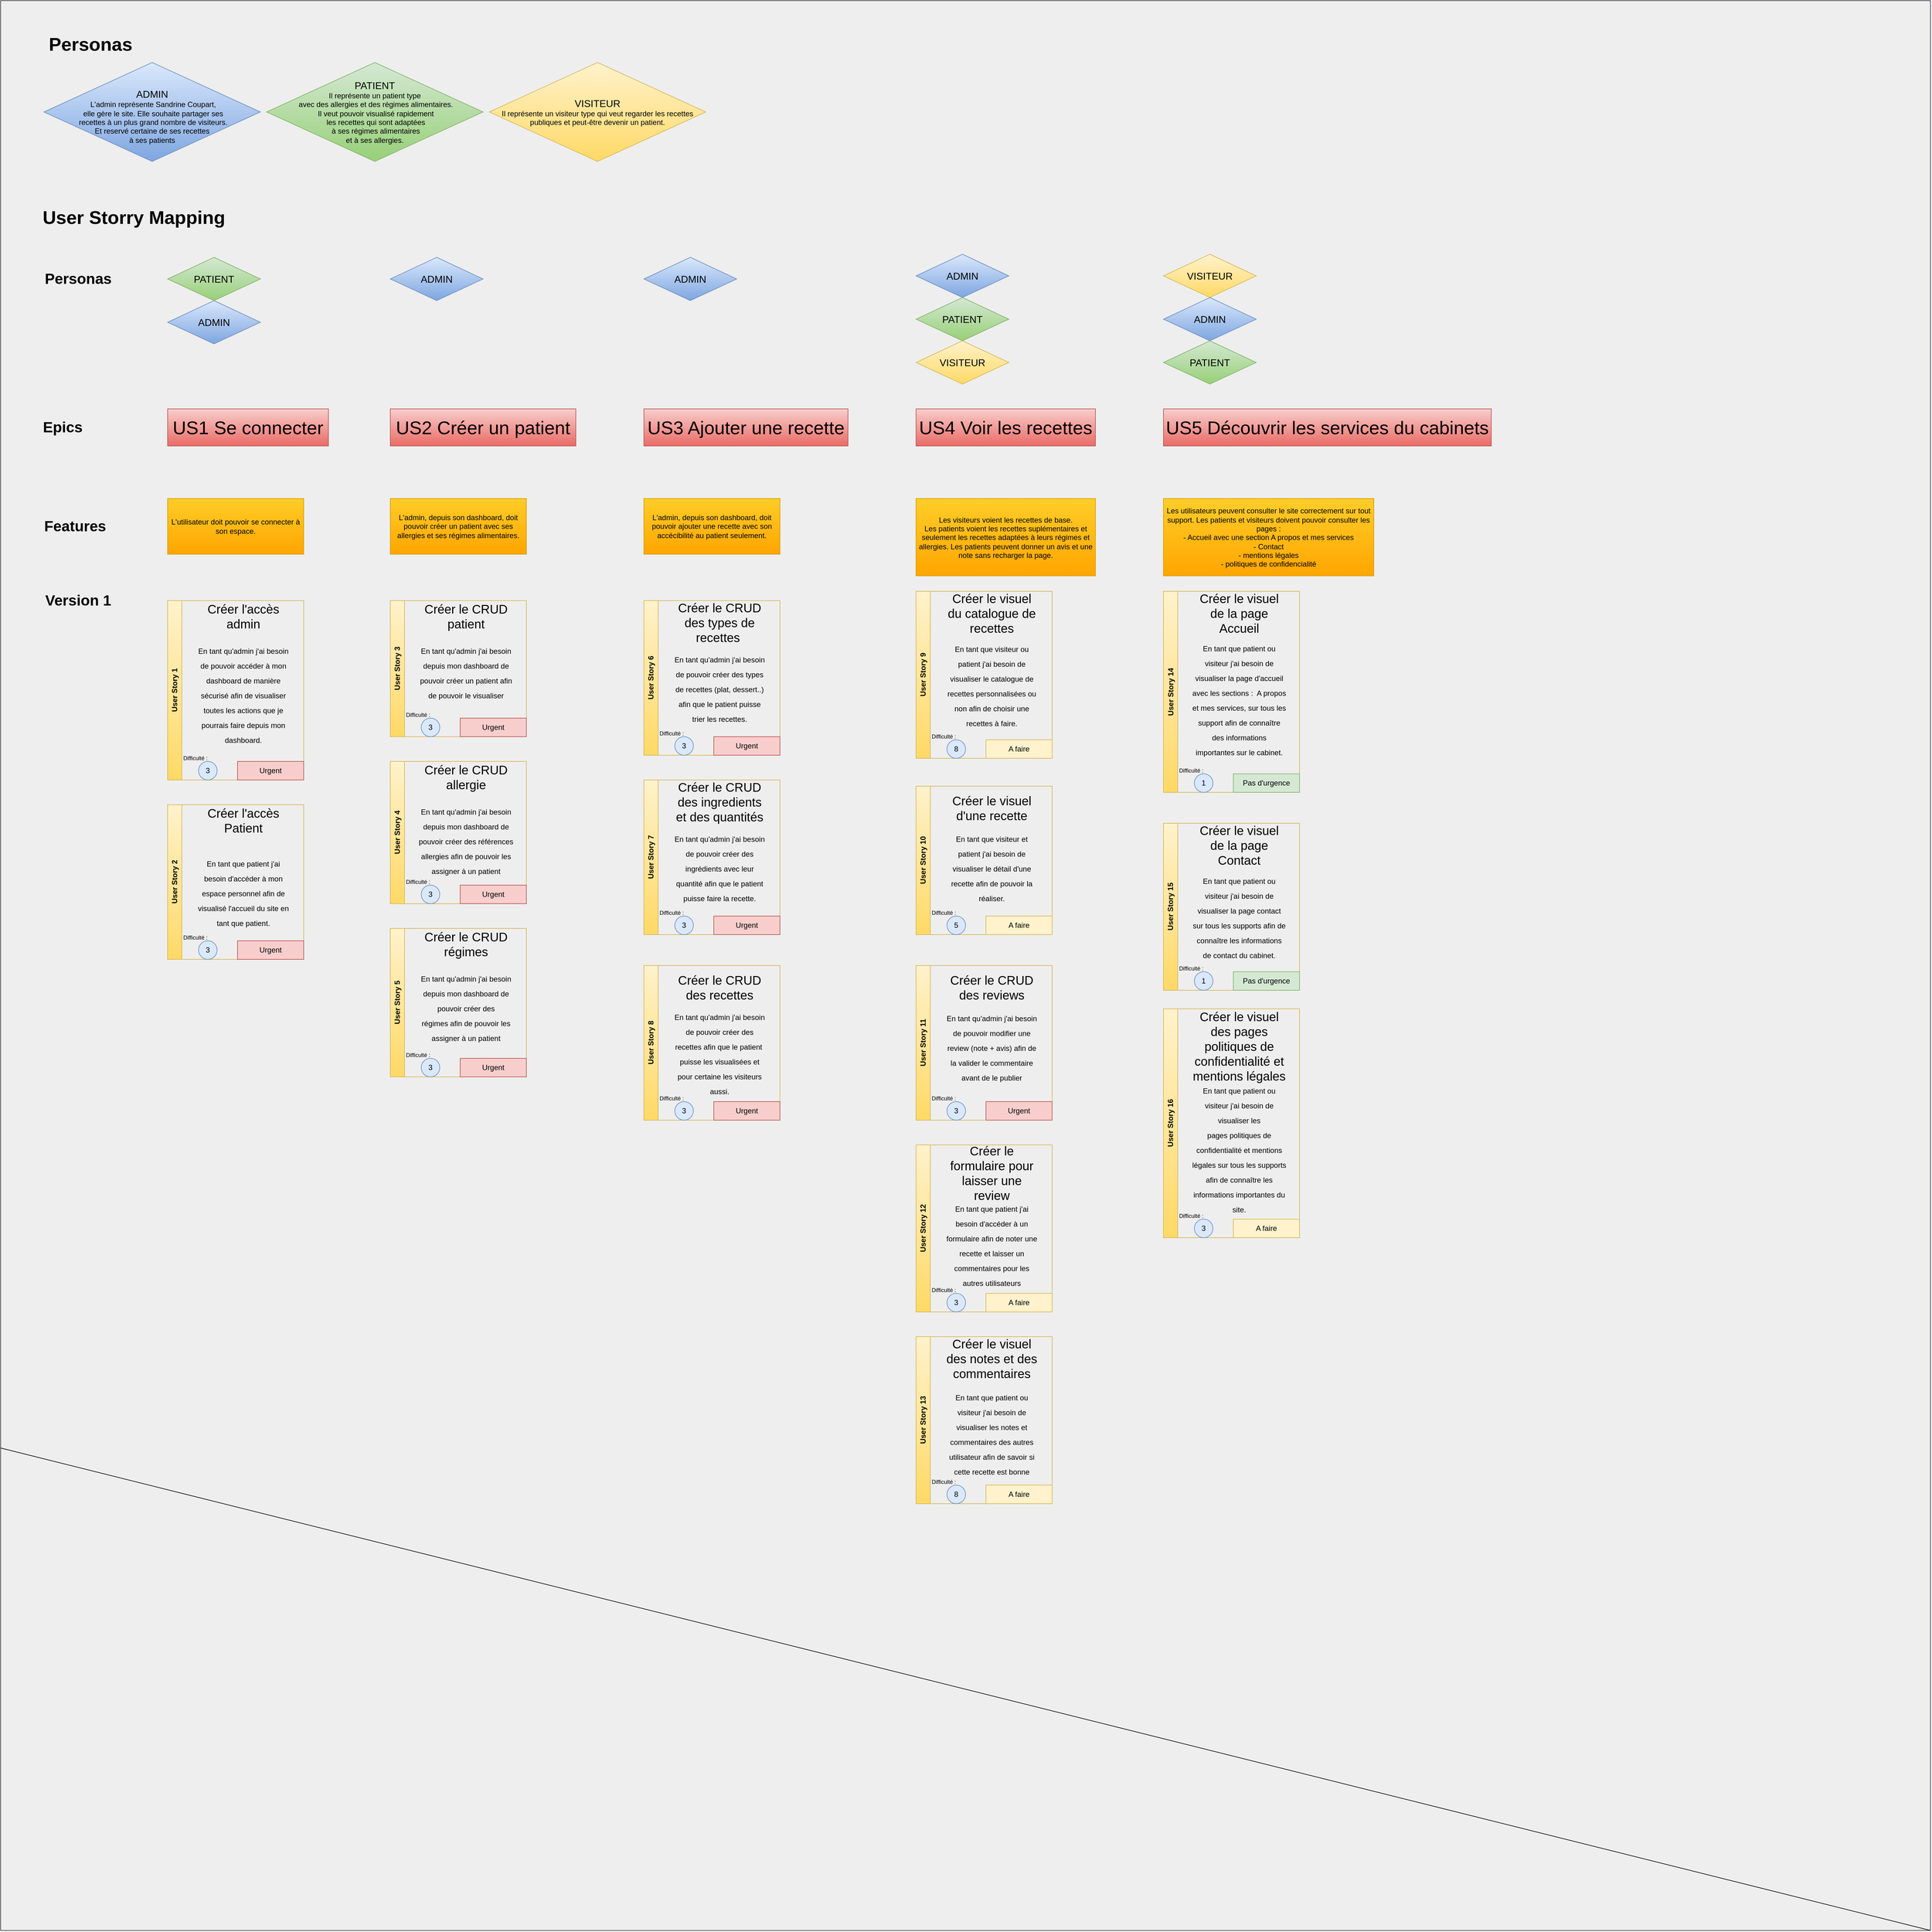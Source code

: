 <mxfile>
    <diagram id="mETmnVZE57GePqD7Dpf7" name="Page-1">
        <mxGraphModel dx="2803" dy="1408" grid="1" gridSize="10" guides="1" tooltips="1" connect="1" arrows="1" fold="1" page="1" pageScale="1" pageWidth="850" pageHeight="1100" math="0" shadow="0">
            <root>
                <mxCell id="0"/>
                <mxCell id="1" parent="0"/>
                <mxCell id="3" value="" style="whiteSpace=wrap;html=1;aspect=fixed;fillColor=#eeeeee;strokeColor=#36393d;" parent="1" vertex="1">
                    <mxGeometry x="-120" y="70" width="3120" height="3120" as="geometry"/>
                </mxCell>
                <mxCell id="2" value="Personas" style="text;html=1;fontSize=30;fontStyle=1;verticalAlign=middle;align=center;fontColor=#000000;" parent="1" vertex="1">
                    <mxGeometry x="-50" y="120" width="150" height="40" as="geometry"/>
                </mxCell>
                <mxCell id="4" value="&lt;font color=&quot;#000000&quot;&gt;&lt;br&gt;&lt;font style=&quot;font-size: 16px;&quot;&gt;ADMIN&lt;/font&gt;&lt;br&gt;&amp;nbsp;L'admin représente Sandrine Coupart,&lt;br&gt;&amp;nbsp;elle gère le site. Elle souhaite partager ses&lt;br&gt;&amp;nbsp;recettes à un plus grand nombre de visiteurs.&lt;br&gt;Et reservé certaine de ses recettes &lt;br&gt;à ses patients&lt;/font&gt;" style="rhombus;whiteSpace=wrap;html=1;fillColor=#dae8fc;gradientColor=#7ea6e0;strokeColor=#6c8ebf;" parent="1" vertex="1">
                    <mxGeometry x="-50" y="170" width="350" height="160" as="geometry"/>
                </mxCell>
                <mxCell id="5" value="&lt;font color=&quot;#000000&quot;&gt;&lt;font style=&quot;font-size: 16px;&quot;&gt;PATIENT&lt;/font&gt;&lt;br&gt;Il représente un patient type&lt;br&gt;&amp;nbsp;avec des allergies et des régimes alimentaires.&lt;br&gt;&amp;nbsp;Il veut pouvoir visualisé rapidement&lt;br&gt;&amp;nbsp;les recettes qui sont adaptées&lt;br&gt;&amp;nbsp;à ses régimes alimentaires &lt;br&gt;et à ses allergies.&lt;br&gt;&lt;/font&gt;" style="rhombus;whiteSpace=wrap;html=1;fillColor=#d5e8d4;gradientColor=#97d077;strokeColor=#82b366;" parent="1" vertex="1">
                    <mxGeometry x="310" y="170" width="350" height="160" as="geometry"/>
                </mxCell>
                <mxCell id="6" value="&lt;font color=&quot;#000000&quot;&gt;&lt;font style=&quot;font-size: 16px;&quot;&gt;VISITEUR&lt;/font&gt;&lt;br&gt;Il représente un visiteur type qui veut regarder les recettes publiques et peut-être devenir un patient.&lt;br&gt;&lt;/font&gt;" style="rhombus;whiteSpace=wrap;html=1;fillColor=#fff2cc;gradientColor=#ffd966;strokeColor=#d6b656;" parent="1" vertex="1">
                    <mxGeometry x="670" y="170" width="350" height="160" as="geometry"/>
                </mxCell>
                <mxCell id="7" value="&lt;font color=&quot;#000000&quot;&gt;&lt;font style=&quot;font-size: 16px;&quot;&gt;ADMIN&lt;/font&gt;&lt;br&gt;&lt;/font&gt;" style="rhombus;whiteSpace=wrap;html=1;fillColor=#dae8fc;gradientColor=#7ea6e0;strokeColor=#6c8ebf;" parent="1" vertex="1">
                    <mxGeometry x="150" y="555" width="150" height="70" as="geometry"/>
                </mxCell>
                <mxCell id="8" value="&lt;font color=&quot;#000000&quot;&gt;&lt;font style=&quot;font-size: 16px;&quot;&gt;PATIENT&lt;/font&gt;&lt;br&gt;&lt;/font&gt;" style="rhombus;whiteSpace=wrap;html=1;fillColor=#d5e8d4;gradientColor=#97d077;strokeColor=#82b366;" parent="1" vertex="1">
                    <mxGeometry x="150" y="485" width="150" height="70" as="geometry"/>
                </mxCell>
                <mxCell id="9" value="&lt;font color=&quot;#000000&quot;&gt;&lt;font style=&quot;font-size: 16px;&quot;&gt;VISITEUR&lt;/font&gt;&lt;br&gt;&lt;/font&gt;" style="rhombus;whiteSpace=wrap;html=1;fillColor=#fff2cc;gradientColor=#ffd966;strokeColor=#d6b656;" parent="1" vertex="1">
                    <mxGeometry x="1360" y="620" width="150" height="70" as="geometry"/>
                </mxCell>
                <mxCell id="10" value="User Storry Mapping" style="text;html=1;fontSize=30;fontStyle=1;verticalAlign=middle;align=center;fontColor=#000000;" parent="1" vertex="1">
                    <mxGeometry x="-50" y="400" width="290" height="40" as="geometry"/>
                </mxCell>
                <mxCell id="11" value="Personas" style="text;html=1;fontSize=24;fontStyle=1;verticalAlign=middle;align=center;fontColor=#000000;" parent="1" vertex="1">
                    <mxGeometry x="-50" y="500" width="110" height="40" as="geometry"/>
                </mxCell>
                <mxCell id="12" value="Epics" style="text;html=1;fontSize=24;fontStyle=1;verticalAlign=middle;align=center;fontColor=#000000;" parent="1" vertex="1">
                    <mxGeometry x="-50" y="740" width="60" height="40" as="geometry"/>
                </mxCell>
                <mxCell id="13" value="Features" style="text;html=1;fontSize=24;fontStyle=1;verticalAlign=middle;align=center;fontColor=#000000;" parent="1" vertex="1">
                    <mxGeometry x="-50" y="900" width="100" height="40" as="geometry"/>
                </mxCell>
                <mxCell id="14" value="Version 1" style="text;html=1;fontSize=24;fontStyle=1;verticalAlign=middle;align=center;fontColor=#000000;" parent="1" vertex="1">
                    <mxGeometry x="-50" y="1020" width="110" height="40" as="geometry"/>
                </mxCell>
                <mxCell id="16" value="US1 Se connecter" style="rounded=0;whiteSpace=wrap;html=1;fontSize=30;fillColor=#f8cecc;gradientColor=#ea6b66;strokeColor=#b85450;" parent="1" vertex="1">
                    <mxGeometry x="150" y="730" width="260" height="60" as="geometry"/>
                </mxCell>
                <mxCell id="19" value="L'utilisateur doit pouvoir se connecter à son espace." style="rounded=0;whiteSpace=wrap;fontSize=12;fillColor=#ffcd28;strokeColor=#d79b00;gradientColor=#ffa500;spacing=0;fontColor=#000000;" parent="1" vertex="1">
                    <mxGeometry x="150" y="875" width="220" height="90" as="geometry"/>
                </mxCell>
                <mxCell id="22" value="&lt;font color=&quot;#000000&quot;&gt;User Story 1&lt;/font&gt;" style="swimlane;horizontal=0;whiteSpace=wrap;html=1;fontSize=12;fillColor=#fff2cc;gradientColor=#ffd966;strokeColor=#d6b656;startSize=23;" parent="1" vertex="1">
                    <mxGeometry x="150" y="1040" width="220" height="290" as="geometry">
                        <mxRectangle x="200" y="1460" width="40" height="150" as="alternateBounds"/>
                    </mxGeometry>
                </mxCell>
                <mxCell id="24" value="Créer l'accès admin" style="text;html=1;strokeColor=none;fillColor=none;align=center;verticalAlign=middle;whiteSpace=wrap;rounded=0;fontSize=20;fontColor=#000000;" parent="22" vertex="1">
                    <mxGeometry x="45" width="155" height="50" as="geometry"/>
                </mxCell>
                <mxCell id="25" value="Urgent" style="rounded=0;whiteSpace=wrap;html=1;fontSize=12;fillColor=#f8cecc;strokeColor=#b85450;fontColor=#000000;" parent="22" vertex="1">
                    <mxGeometry x="113" y="260" width="107" height="30" as="geometry"/>
                </mxCell>
                <mxCell id="27" value="3" style="ellipse;whiteSpace=wrap;html=1;aspect=fixed;strokeColor=#6c8ebf;fontSize=12;fillColor=#dae8fc;fontColor=#000000;" parent="22" vertex="1">
                    <mxGeometry x="50" y="260" width="30" height="30" as="geometry"/>
                </mxCell>
                <mxCell id="28" value="Difficulté :" style="text;html=1;strokeColor=none;fillColor=none;align=center;verticalAlign=middle;whiteSpace=wrap;rounded=0;fontSize=9;fontColor=#000000;" parent="22" vertex="1">
                    <mxGeometry x="15" y="240" width="60" height="30" as="geometry"/>
                </mxCell>
                <mxCell id="30" value="&lt;font style=&quot;font-size: 12px;&quot;&gt;En tant qu'admin j'ai besoin de pouvoir accéder à mon dashboard de manière sécurisé afin de visualiser toutes les actions que je pourrais faire depuis mon dashboard.&lt;/font&gt;" style="text;html=1;strokeColor=none;fillColor=none;align=center;verticalAlign=middle;whiteSpace=wrap;rounded=0;fontSize=20;fontColor=#000000;" parent="22" vertex="1">
                    <mxGeometry x="45" y="60" width="155" height="180" as="geometry"/>
                </mxCell>
                <mxCell id="37" value="&lt;font color=&quot;#000000&quot;&gt;User Story 2&lt;/font&gt;" style="swimlane;horizontal=0;whiteSpace=wrap;html=1;fontSize=12;fillColor=#fff2cc;gradientColor=#ffd966;strokeColor=#d6b656;startSize=23;" parent="1" vertex="1">
                    <mxGeometry x="150" y="1370" width="220" height="250" as="geometry">
                        <mxRectangle x="200" y="1460" width="40" height="150" as="alternateBounds"/>
                    </mxGeometry>
                </mxCell>
                <mxCell id="38" value="Créer l'accès Patient" style="text;html=1;strokeColor=none;fillColor=none;align=center;verticalAlign=middle;whiteSpace=wrap;rounded=0;fontSize=20;fontColor=#000000;" parent="37" vertex="1">
                    <mxGeometry x="45" width="155" height="50" as="geometry"/>
                </mxCell>
                <mxCell id="39" value="Urgent" style="rounded=0;whiteSpace=wrap;html=1;fontSize=12;fillColor=#f8cecc;strokeColor=#b85450;fontColor=#000000;" parent="37" vertex="1">
                    <mxGeometry x="113" y="220" width="107" height="30" as="geometry"/>
                </mxCell>
                <mxCell id="40" value="3" style="ellipse;whiteSpace=wrap;html=1;aspect=fixed;strokeColor=#6c8ebf;fontSize=12;fillColor=#dae8fc;fontColor=#000000;" parent="37" vertex="1">
                    <mxGeometry x="50" y="220" width="30" height="30" as="geometry"/>
                </mxCell>
                <mxCell id="41" value="Difficulté :" style="text;html=1;strokeColor=none;fillColor=none;align=center;verticalAlign=middle;whiteSpace=wrap;rounded=0;fontSize=9;fontColor=#000000;" parent="37" vertex="1">
                    <mxGeometry x="15" y="200" width="60" height="30" as="geometry"/>
                </mxCell>
                <mxCell id="42" value="&lt;font style=&quot;font-size: 12px;&quot;&gt;En tant que patient j'ai besoin d'accéder à mon espace personnel afin de visualisé l'accueil du site en tant que patient.&lt;/font&gt;" style="text;html=1;strokeColor=none;fillColor=none;align=center;verticalAlign=middle;whiteSpace=wrap;rounded=0;fontSize=20;fontColor=#000000;" parent="37" vertex="1">
                    <mxGeometry x="45" y="80" width="155" height="120" as="geometry"/>
                </mxCell>
                <mxCell id="43" value="US2 Créer un patient" style="rounded=0;whiteSpace=wrap;html=1;fontSize=30;fillColor=#f8cecc;gradientColor=#ea6b66;strokeColor=#b85450;" parent="1" vertex="1">
                    <mxGeometry x="510" y="730" width="300" height="60" as="geometry"/>
                </mxCell>
                <mxCell id="44" value="&lt;font color=&quot;#000000&quot;&gt;&lt;font style=&quot;font-size: 16px;&quot;&gt;ADMIN&lt;/font&gt;&lt;br&gt;&lt;/font&gt;" style="rhombus;whiteSpace=wrap;html=1;fillColor=#dae8fc;gradientColor=#7ea6e0;strokeColor=#6c8ebf;" parent="1" vertex="1">
                    <mxGeometry x="510" y="485" width="150" height="70" as="geometry"/>
                </mxCell>
                <mxCell id="45" value="L'admin, depuis son dashboard, doit pouvoir créer un patient avec ses allergies et ses régimes alimentaires." style="rounded=0;whiteSpace=wrap;fontSize=12;fillColor=#ffcd28;strokeColor=#d79b00;gradientColor=#ffa500;spacing=0;fontColor=#000000;" parent="1" vertex="1">
                    <mxGeometry x="510" y="875" width="220" height="90" as="geometry"/>
                </mxCell>
                <mxCell id="46" value="&lt;font color=&quot;#000000&quot;&gt;User Story 3&lt;br&gt;&lt;/font&gt;" style="swimlane;horizontal=0;whiteSpace=wrap;html=1;fontSize=12;fillColor=#fff2cc;gradientColor=#ffd966;strokeColor=#d6b656;startSize=23;" parent="1" vertex="1">
                    <mxGeometry x="510" y="1040" width="220" height="220" as="geometry">
                        <mxRectangle x="200" y="1460" width="40" height="150" as="alternateBounds"/>
                    </mxGeometry>
                </mxCell>
                <mxCell id="47" value="Créer le CRUD patient" style="text;html=1;strokeColor=none;fillColor=none;align=center;verticalAlign=middle;whiteSpace=wrap;rounded=0;fontSize=20;fontColor=#000000;" parent="46" vertex="1">
                    <mxGeometry x="45" width="155" height="50" as="geometry"/>
                </mxCell>
                <mxCell id="48" value="Urgent" style="rounded=0;whiteSpace=wrap;html=1;fontSize=12;fillColor=#f8cecc;strokeColor=#b85450;fontColor=#000000;" parent="46" vertex="1">
                    <mxGeometry x="113" y="190" width="107" height="30" as="geometry"/>
                </mxCell>
                <mxCell id="49" value="3" style="ellipse;whiteSpace=wrap;html=1;aspect=fixed;strokeColor=#6c8ebf;fontSize=12;fillColor=#dae8fc;fontColor=#000000;" parent="46" vertex="1">
                    <mxGeometry x="50" y="190" width="30" height="30" as="geometry"/>
                </mxCell>
                <mxCell id="50" value="Difficulté :" style="text;html=1;strokeColor=none;fillColor=none;align=center;verticalAlign=middle;whiteSpace=wrap;rounded=0;fontSize=9;fontColor=#000000;" parent="46" vertex="1">
                    <mxGeometry x="15" y="170" width="60" height="30" as="geometry"/>
                </mxCell>
                <mxCell id="51" value="&lt;font style=&quot;font-size: 12px;&quot;&gt;En tant qu'admin j'ai besoin depuis mon dashboard de pouvoir créer un patient afin de pouvoir le visualiser&lt;/font&gt;" style="text;html=1;strokeColor=none;fillColor=none;align=center;verticalAlign=top;whiteSpace=wrap;rounded=0;fontSize=20;fontColor=#000000;" parent="46" vertex="1">
                    <mxGeometry x="45" y="60" width="155" height="110" as="geometry"/>
                </mxCell>
                <mxCell id="70" value="&lt;font color=&quot;#000000&quot;&gt;User Story 4&lt;br&gt;&lt;/font&gt;" style="swimlane;horizontal=0;whiteSpace=wrap;html=1;fontSize=12;fillColor=#fff2cc;gradientColor=#ffd966;strokeColor=#d6b656;startSize=23;" parent="1" vertex="1">
                    <mxGeometry x="510" y="1300" width="220" height="230" as="geometry">
                        <mxRectangle x="200" y="1460" width="40" height="150" as="alternateBounds"/>
                    </mxGeometry>
                </mxCell>
                <mxCell id="71" value="Créer le CRUD allergie" style="text;html=1;strokeColor=none;fillColor=none;align=center;verticalAlign=middle;whiteSpace=wrap;rounded=0;fontSize=20;fontColor=#000000;" parent="70" vertex="1">
                    <mxGeometry x="45" width="155" height="50" as="geometry"/>
                </mxCell>
                <mxCell id="72" value="Urgent" style="rounded=0;whiteSpace=wrap;html=1;fontSize=12;fillColor=#f8cecc;strokeColor=#b85450;fontColor=#000000;" parent="70" vertex="1">
                    <mxGeometry x="113" y="200" width="107" height="30" as="geometry"/>
                </mxCell>
                <mxCell id="73" value="3" style="ellipse;whiteSpace=wrap;html=1;aspect=fixed;strokeColor=#6c8ebf;fontSize=12;fillColor=#dae8fc;fontColor=#000000;" parent="70" vertex="1">
                    <mxGeometry x="50" y="200" width="30" height="30" as="geometry"/>
                </mxCell>
                <mxCell id="74" value="Difficulté :" style="text;html=1;strokeColor=none;fillColor=none;align=center;verticalAlign=middle;whiteSpace=wrap;rounded=0;fontSize=9;fontColor=#000000;" parent="70" vertex="1">
                    <mxGeometry x="15" y="180" width="60" height="30" as="geometry"/>
                </mxCell>
                <mxCell id="75" value="&lt;font style=&quot;font-size: 12px;&quot;&gt;En tant qu'admin j'ai besoin depuis mon dashboard de pouvoir créer des références allergies afin de pouvoir les assigner à un patient&lt;/font&gt;" style="text;html=1;strokeColor=none;fillColor=none;align=center;verticalAlign=top;whiteSpace=wrap;rounded=0;fontSize=20;fontColor=#000000;" parent="70" vertex="1">
                    <mxGeometry x="45" y="60" width="155" height="140" as="geometry"/>
                </mxCell>
                <mxCell id="76" value="&lt;font color=&quot;#000000&quot;&gt;User Story 5&lt;br&gt;&lt;/font&gt;" style="swimlane;horizontal=0;whiteSpace=wrap;html=1;fontSize=12;fillColor=#fff2cc;gradientColor=#ffd966;strokeColor=#d6b656;startSize=23;" parent="1" vertex="1">
                    <mxGeometry x="510" y="1570" width="220" height="240" as="geometry">
                        <mxRectangle x="200" y="1460" width="40" height="150" as="alternateBounds"/>
                    </mxGeometry>
                </mxCell>
                <mxCell id="77" value="Créer le CRUD régimes" style="text;html=1;strokeColor=none;fillColor=none;align=center;verticalAlign=middle;whiteSpace=wrap;rounded=0;fontSize=20;fontColor=#000000;" parent="76" vertex="1">
                    <mxGeometry x="45" width="155" height="50" as="geometry"/>
                </mxCell>
                <mxCell id="78" value="Urgent" style="rounded=0;whiteSpace=wrap;html=1;fontSize=12;fillColor=#f8cecc;strokeColor=#b85450;fontColor=#000000;" parent="76" vertex="1">
                    <mxGeometry x="113" y="210" width="107" height="30" as="geometry"/>
                </mxCell>
                <mxCell id="79" value="3" style="ellipse;whiteSpace=wrap;html=1;aspect=fixed;strokeColor=#6c8ebf;fontSize=12;fillColor=#dae8fc;fontColor=#000000;" parent="76" vertex="1">
                    <mxGeometry x="50" y="210" width="30" height="30" as="geometry"/>
                </mxCell>
                <mxCell id="80" value="Difficulté :" style="text;html=1;strokeColor=none;fillColor=none;align=center;verticalAlign=middle;whiteSpace=wrap;rounded=0;fontSize=9;fontColor=#000000;" parent="76" vertex="1">
                    <mxGeometry x="15" y="190" width="60" height="30" as="geometry"/>
                </mxCell>
                <mxCell id="81" value="&lt;font style=&quot;font-size: 12px;&quot;&gt;En tant qu'admin j'ai besoin depuis mon dashboard de pouvoir créer des régimes&amp;nbsp;&lt;/font&gt;&lt;span style=&quot;font-size: 12px;&quot;&gt;afin de pouvoir les assigner à un patient&lt;/span&gt;" style="text;html=1;strokeColor=none;fillColor=none;align=center;verticalAlign=top;whiteSpace=wrap;rounded=0;fontSize=20;fontColor=#000000;" parent="76" vertex="1">
                    <mxGeometry x="45" y="60" width="155" height="140" as="geometry"/>
                </mxCell>
                <mxCell id="82" value="US3 Ajouter une recette" style="rounded=0;whiteSpace=wrap;html=1;fontSize=30;fillColor=#f8cecc;gradientColor=#ea6b66;strokeColor=#b85450;" parent="1" vertex="1">
                    <mxGeometry x="920" y="730" width="330" height="60" as="geometry"/>
                </mxCell>
                <mxCell id="83" value="&lt;font color=&quot;#000000&quot;&gt;&lt;font style=&quot;font-size: 16px;&quot;&gt;ADMIN&lt;/font&gt;&lt;br&gt;&lt;/font&gt;" style="rhombus;whiteSpace=wrap;html=1;fillColor=#dae8fc;gradientColor=#7ea6e0;strokeColor=#6c8ebf;" parent="1" vertex="1">
                    <mxGeometry x="920" y="485" width="150" height="70" as="geometry"/>
                </mxCell>
                <mxCell id="84" value="L'admin, depuis son dashboard, doit pouvoir ajouter une recette avec son accécibilité au patient seulement." style="rounded=0;whiteSpace=wrap;fontSize=12;fillColor=#ffcd28;strokeColor=#d79b00;gradientColor=#ffa500;spacing=0;fontColor=#000000;" parent="1" vertex="1">
                    <mxGeometry x="920" y="875" width="220" height="90" as="geometry"/>
                </mxCell>
                <mxCell id="85" value="&lt;font color=&quot;#000000&quot;&gt;User Story 6&lt;/font&gt;" style="swimlane;horizontal=0;whiteSpace=wrap;html=1;fontSize=12;fillColor=#fff2cc;gradientColor=#ffd966;strokeColor=#d6b656;startSize=23;fontFamily=Helvetica;fontColor=rgb(240, 240, 240);" parent="1" vertex="1">
                    <mxGeometry x="920" y="1040" width="220" height="250" as="geometry">
                        <mxRectangle x="920" y="1040" width="40" height="150" as="alternateBounds"/>
                    </mxGeometry>
                </mxCell>
                <mxCell id="86" value="Créer le CRUD des types de recettes&amp;nbsp;" style="text;html=1;strokeColor=none;fillColor=none;align=center;verticalAlign=middle;whiteSpace=wrap;rounded=0;fontSize=20;fontColor=#000000;fontFamily=Helvetica;startSize=23;" parent="85" vertex="1">
                    <mxGeometry x="45" width="155" height="70" as="geometry"/>
                </mxCell>
                <mxCell id="87" value="Urgent" style="rounded=0;whiteSpace=wrap;html=1;fontSize=12;fillColor=#f8cecc;strokeColor=#b85450;fontColor=#000000;fontFamily=Helvetica;startSize=23;" parent="85" vertex="1">
                    <mxGeometry x="113" y="220" width="107" height="30" as="geometry"/>
                </mxCell>
                <mxCell id="88" value="3" style="ellipse;whiteSpace=wrap;html=1;aspect=fixed;strokeColor=#6c8ebf;fontSize=12;fillColor=#dae8fc;fontColor=#000000;fontFamily=Helvetica;startSize=23;" parent="85" vertex="1">
                    <mxGeometry x="50" y="220" width="30" height="30" as="geometry"/>
                </mxCell>
                <mxCell id="89" value="Difficulté :" style="text;html=1;strokeColor=none;fillColor=none;align=center;verticalAlign=middle;whiteSpace=wrap;rounded=0;fontSize=9;fontColor=#000000;fontFamily=Helvetica;startSize=23;" parent="85" vertex="1">
                    <mxGeometry x="15" y="200" width="60" height="30" as="geometry"/>
                </mxCell>
                <mxCell id="90" value="&lt;font style=&quot;font-size: 12px;&quot;&gt;En tant qu'admin j'ai besoin de pouvoir créer des types de recettes (plat, dessert..) afin que le patient puisse trier les recettes.&lt;/font&gt;" style="text;html=1;strokeColor=none;fillColor=none;align=center;verticalAlign=middle;whiteSpace=wrap;rounded=0;fontSize=20;fontColor=#000000;fontFamily=Helvetica;startSize=23;" parent="85" vertex="1">
                    <mxGeometry x="45" y="80" width="155" height="120" as="geometry"/>
                </mxCell>
                <mxCell id="92" value="&lt;font color=&quot;#000000&quot;&gt;User Story 7&lt;/font&gt;" style="swimlane;horizontal=0;whiteSpace=wrap;html=1;fontSize=12;fillColor=#fff2cc;gradientColor=#ffd966;strokeColor=#d6b656;startSize=23;fontFamily=Helvetica;fontColor=rgb(240, 240, 240);" parent="1" vertex="1">
                    <mxGeometry x="920" y="1330" width="220" height="250" as="geometry">
                        <mxRectangle x="920" y="1040" width="40" height="150" as="alternateBounds"/>
                    </mxGeometry>
                </mxCell>
                <mxCell id="93" value="Créer le CRUD des ingredients et des quantités" style="text;html=1;strokeColor=none;fillColor=none;align=center;verticalAlign=middle;whiteSpace=wrap;rounded=0;fontSize=20;fontColor=#000000;fontFamily=Helvetica;startSize=23;" parent="92" vertex="1">
                    <mxGeometry x="45" width="155" height="70" as="geometry"/>
                </mxCell>
                <mxCell id="94" value="Urgent" style="rounded=0;whiteSpace=wrap;html=1;fontSize=12;fillColor=#f8cecc;strokeColor=#b85450;fontColor=#000000;fontFamily=Helvetica;startSize=23;" parent="92" vertex="1">
                    <mxGeometry x="113" y="220" width="107" height="30" as="geometry"/>
                </mxCell>
                <mxCell id="95" value="3" style="ellipse;whiteSpace=wrap;html=1;aspect=fixed;strokeColor=#6c8ebf;fontSize=12;fillColor=#dae8fc;fontColor=#000000;fontFamily=Helvetica;startSize=23;" parent="92" vertex="1">
                    <mxGeometry x="50" y="220" width="30" height="30" as="geometry"/>
                </mxCell>
                <mxCell id="96" value="Difficulté :" style="text;html=1;strokeColor=none;fillColor=none;align=center;verticalAlign=middle;whiteSpace=wrap;rounded=0;fontSize=9;fontColor=#000000;fontFamily=Helvetica;startSize=23;" parent="92" vertex="1">
                    <mxGeometry x="15" y="200" width="60" height="30" as="geometry"/>
                </mxCell>
                <mxCell id="97" value="&lt;font style=&quot;font-size: 12px;&quot;&gt;En tant qu'admin j'ai besoin de pouvoir créer des ingrédients avec leur quantité afin que le patient puisse faire la recette.&lt;/font&gt;" style="text;html=1;strokeColor=none;fillColor=none;align=center;verticalAlign=middle;whiteSpace=wrap;rounded=0;fontSize=20;fontColor=#000000;fontFamily=Helvetica;startSize=23;" parent="92" vertex="1">
                    <mxGeometry x="45" y="80" width="155" height="120" as="geometry"/>
                </mxCell>
                <mxCell id="98" value="&lt;font color=&quot;#000000&quot;&gt;User Story 8&lt;/font&gt;" style="swimlane;horizontal=0;whiteSpace=wrap;html=1;fontSize=12;fillColor=#fff2cc;gradientColor=#ffd966;strokeColor=#d6b656;startSize=23;fontFamily=Helvetica;fontColor=rgb(240, 240, 240);" parent="1" vertex="1">
                    <mxGeometry x="920" y="1630" width="220" height="250" as="geometry">
                        <mxRectangle x="920" y="1040" width="40" height="150" as="alternateBounds"/>
                    </mxGeometry>
                </mxCell>
                <mxCell id="99" value="Créer le CRUD des recettes" style="text;html=1;strokeColor=none;fillColor=none;align=center;verticalAlign=middle;whiteSpace=wrap;rounded=0;fontSize=20;fontColor=#000000;fontFamily=Helvetica;startSize=23;" parent="98" vertex="1">
                    <mxGeometry x="45" width="155" height="70" as="geometry"/>
                </mxCell>
                <mxCell id="100" value="Urgent" style="rounded=0;whiteSpace=wrap;html=1;fontSize=12;fillColor=#f8cecc;strokeColor=#b85450;fontColor=#000000;fontFamily=Helvetica;startSize=23;" parent="98" vertex="1">
                    <mxGeometry x="113" y="220" width="107" height="30" as="geometry"/>
                </mxCell>
                <mxCell id="101" value="3" style="ellipse;whiteSpace=wrap;html=1;aspect=fixed;strokeColor=#6c8ebf;fontSize=12;fillColor=#dae8fc;fontColor=#000000;fontFamily=Helvetica;startSize=23;" parent="98" vertex="1">
                    <mxGeometry x="50" y="220" width="30" height="30" as="geometry"/>
                </mxCell>
                <mxCell id="102" value="Difficulté :" style="text;html=1;strokeColor=none;fillColor=none;align=center;verticalAlign=middle;whiteSpace=wrap;rounded=0;fontSize=9;fontColor=#000000;fontFamily=Helvetica;startSize=23;" parent="98" vertex="1">
                    <mxGeometry x="15" y="200" width="60" height="30" as="geometry"/>
                </mxCell>
                <mxCell id="103" value="&lt;font style=&quot;font-size: 12px;&quot;&gt;En tant qu'admin j'ai besoin de pouvoir créer des recettes afin que le patient&amp;nbsp; puisse les visualisées et pour certaine les visiteurs aussi.&lt;/font&gt;" style="text;html=1;strokeColor=none;fillColor=none;align=center;verticalAlign=middle;whiteSpace=wrap;rounded=0;fontSize=20;fontColor=#000000;fontFamily=Helvetica;startSize=23;" parent="98" vertex="1">
                    <mxGeometry x="45" y="70" width="155" height="140" as="geometry"/>
                </mxCell>
                <mxCell id="104" value="US4 Voir les recettes" style="rounded=0;whiteSpace=wrap;html=1;fontSize=30;fillColor=#f8cecc;gradientColor=#ea6b66;strokeColor=#b85450;" parent="1" vertex="1">
                    <mxGeometry x="1360" y="730" width="290" height="60" as="geometry"/>
                </mxCell>
                <mxCell id="105" value="&lt;font color=&quot;#000000&quot;&gt;&lt;font style=&quot;font-size: 16px;&quot;&gt;ADMIN&lt;/font&gt;&lt;br&gt;&lt;/font&gt;" style="rhombus;whiteSpace=wrap;html=1;fillColor=#dae8fc;gradientColor=#7ea6e0;strokeColor=#6c8ebf;" parent="1" vertex="1">
                    <mxGeometry x="1360" y="480" width="150" height="70" as="geometry"/>
                </mxCell>
                <mxCell id="106" value="&lt;font color=&quot;#000000&quot;&gt;&lt;font style=&quot;font-size: 16px;&quot;&gt;PATIENT&lt;/font&gt;&lt;br&gt;&lt;/font&gt;" style="rhombus;whiteSpace=wrap;html=1;fillColor=#d5e8d4;gradientColor=#97d077;strokeColor=#82b366;" parent="1" vertex="1">
                    <mxGeometry x="1360" y="550" width="150" height="70" as="geometry"/>
                </mxCell>
                <mxCell id="107" value="Les visiteurs voient les recettes de base.&#10;Les patients voient les recettes suplémentaires et seulement les recettes adaptées à leurs régimes et allergies. Les patients peuvent donner un avis et une note sans recharger la page." style="rounded=0;whiteSpace=wrap;fontSize=12;fillColor=#ffcd28;strokeColor=#d79b00;gradientColor=#ffa500;spacing=0;fontColor=#000000;spacingLeft=2;spacingRight=2;" parent="1" vertex="1">
                    <mxGeometry x="1360" y="875" width="290" height="125" as="geometry"/>
                </mxCell>
                <mxCell id="108" value="&lt;font color=&quot;#000000&quot;&gt;User Story 11&lt;/font&gt;" style="swimlane;horizontal=0;whiteSpace=wrap;html=1;fontSize=12;fillColor=#fff2cc;gradientColor=#ffd966;strokeColor=#d6b656;startSize=23;fontFamily=Helvetica;fontColor=rgb(240, 240, 240);" parent="1" vertex="1">
                    <mxGeometry x="1360" y="1630" width="220" height="250" as="geometry">
                        <mxRectangle x="920" y="1040" width="40" height="150" as="alternateBounds"/>
                    </mxGeometry>
                </mxCell>
                <mxCell id="109" value="Créer le CRUD des reviews" style="text;html=1;strokeColor=none;fillColor=none;align=center;verticalAlign=middle;whiteSpace=wrap;rounded=0;fontSize=20;fontColor=#000000;fontFamily=Helvetica;startSize=23;" parent="108" vertex="1">
                    <mxGeometry x="45" width="155" height="70" as="geometry"/>
                </mxCell>
                <mxCell id="110" value="Urgent" style="rounded=0;whiteSpace=wrap;html=1;fontSize=12;fillColor=#f8cecc;strokeColor=#b85450;fontColor=#000000;fontFamily=Helvetica;startSize=23;" parent="108" vertex="1">
                    <mxGeometry x="113" y="220" width="107" height="30" as="geometry"/>
                </mxCell>
                <mxCell id="111" value="3" style="ellipse;whiteSpace=wrap;html=1;aspect=fixed;strokeColor=#6c8ebf;fontSize=12;fillColor=#dae8fc;fontColor=#000000;fontFamily=Helvetica;startSize=23;" parent="108" vertex="1">
                    <mxGeometry x="50" y="220" width="30" height="30" as="geometry"/>
                </mxCell>
                <mxCell id="112" value="Difficulté :" style="text;html=1;strokeColor=none;fillColor=none;align=center;verticalAlign=middle;whiteSpace=wrap;rounded=0;fontSize=9;fontColor=#000000;fontFamily=Helvetica;startSize=23;" parent="108" vertex="1">
                    <mxGeometry x="15" y="200" width="60" height="30" as="geometry"/>
                </mxCell>
                <mxCell id="113" value="&lt;font style=&quot;font-size: 12px;&quot;&gt;En tant qu'admin j'ai besoin de pouvoir modifier une review (note + avis) afin de la valider le commentaire avant de le publier&lt;/font&gt;" style="text;html=1;strokeColor=none;fillColor=none;align=center;verticalAlign=middle;whiteSpace=wrap;rounded=0;fontSize=20;fontColor=#000000;fontFamily=Helvetica;startSize=23;" parent="108" vertex="1">
                    <mxGeometry x="45" y="70" width="155" height="120" as="geometry"/>
                </mxCell>
                <mxCell id="115" value="&lt;font color=&quot;#000000&quot;&gt;User Story 12&lt;/font&gt;" style="swimlane;horizontal=0;whiteSpace=wrap;html=1;fontSize=12;fillColor=#fff2cc;gradientColor=#ffd966;strokeColor=#d6b656;startSize=23;fontFamily=Helvetica;fontColor=rgb(240, 240, 240);" parent="1" vertex="1">
                    <mxGeometry x="1360" y="1920" width="220" height="270" as="geometry">
                        <mxRectangle x="920" y="1040" width="40" height="150" as="alternateBounds"/>
                    </mxGeometry>
                </mxCell>
                <mxCell id="116" value="Créer le formulaire pour laisser une review" style="text;html=1;strokeColor=none;fillColor=none;align=center;verticalAlign=middle;whiteSpace=wrap;rounded=0;fontSize=20;fontColor=#000000;fontFamily=Helvetica;startSize=23;" parent="115" vertex="1">
                    <mxGeometry x="45" width="155" height="90" as="geometry"/>
                </mxCell>
                <mxCell id="117" value="A faire" style="rounded=0;whiteSpace=wrap;html=1;fontSize=12;fillColor=#fff2cc;strokeColor=#d6b656;fontFamily=Helvetica;startSize=23;fontColor=#000000;" parent="115" vertex="1">
                    <mxGeometry x="113" y="240" width="107" height="30" as="geometry"/>
                </mxCell>
                <mxCell id="118" value="3" style="ellipse;whiteSpace=wrap;html=1;aspect=fixed;strokeColor=#6c8ebf;fontSize=12;fillColor=#dae8fc;fontColor=#000000;fontFamily=Helvetica;startSize=23;" parent="115" vertex="1">
                    <mxGeometry x="50" y="240" width="30" height="30" as="geometry"/>
                </mxCell>
                <mxCell id="119" value="Difficulté :" style="text;html=1;strokeColor=none;fillColor=none;align=center;verticalAlign=middle;whiteSpace=wrap;rounded=0;fontSize=9;fontColor=#000000;fontFamily=Helvetica;startSize=23;" parent="115" vertex="1">
                    <mxGeometry x="15" y="220" width="60" height="30" as="geometry"/>
                </mxCell>
                <mxCell id="120" value="&lt;font style=&quot;font-size: 12px;&quot;&gt;En tant que patient j'ai besoin d'accéder à un formulaire afin de noter une recette et laisser un commentaires pour les autres utilisateurs&lt;/font&gt;" style="text;html=1;strokeColor=none;fillColor=none;align=center;verticalAlign=middle;whiteSpace=wrap;rounded=0;fontSize=20;fontColor=#000000;fontFamily=Helvetica;startSize=23;" parent="115" vertex="1">
                    <mxGeometry x="45" y="100" width="155" height="120" as="geometry"/>
                </mxCell>
                <mxCell id="121" value="&lt;font color=&quot;#000000&quot;&gt;User Story 13&lt;/font&gt;" style="swimlane;horizontal=0;whiteSpace=wrap;html=1;fontSize=12;fillColor=#fff2cc;gradientColor=#ffd966;strokeColor=#d6b656;startSize=23;fontFamily=Helvetica;fontColor=rgb(240, 240, 240);" parent="1" vertex="1">
                    <mxGeometry x="1360" y="2230" width="220" height="270" as="geometry">
                        <mxRectangle x="920" y="1040" width="40" height="150" as="alternateBounds"/>
                    </mxGeometry>
                </mxCell>
                <mxCell id="122" value="Créer le visuel des notes et des commentaires" style="text;html=1;strokeColor=none;fillColor=none;align=center;verticalAlign=middle;whiteSpace=wrap;rounded=0;fontSize=20;fontColor=#000000;fontFamily=Helvetica;startSize=23;" parent="121" vertex="1">
                    <mxGeometry x="45" width="155" height="70" as="geometry"/>
                </mxCell>
                <mxCell id="123" value="A faire" style="rounded=0;whiteSpace=wrap;html=1;fontSize=12;fillColor=#fff2cc;strokeColor=#d6b656;fontFamily=Helvetica;startSize=23;fontColor=#000000;" parent="121" vertex="1">
                    <mxGeometry x="113" y="240" width="107" height="30" as="geometry"/>
                </mxCell>
                <mxCell id="124" value="8" style="ellipse;whiteSpace=wrap;html=1;aspect=fixed;strokeColor=#6c8ebf;fontSize=12;fillColor=#dae8fc;fontColor=#000000;fontFamily=Helvetica;startSize=23;" parent="121" vertex="1">
                    <mxGeometry x="50" y="240" width="30" height="30" as="geometry"/>
                </mxCell>
                <mxCell id="125" value="Difficulté :" style="text;html=1;strokeColor=none;fillColor=none;align=center;verticalAlign=middle;whiteSpace=wrap;rounded=0;fontSize=9;fontColor=#000000;fontFamily=Helvetica;startSize=23;" parent="121" vertex="1">
                    <mxGeometry x="15" y="220" width="60" height="30" as="geometry"/>
                </mxCell>
                <mxCell id="126" value="&lt;font style=&quot;font-size: 12px;&quot;&gt;En tant que patient ou visiteur j'ai besoin de visualiser les notes et commentaires des autres utilisateur afin de savoir si cette recette est bonne&lt;/font&gt;" style="text;html=1;strokeColor=none;fillColor=none;align=center;verticalAlign=middle;whiteSpace=wrap;rounded=0;fontSize=20;fontColor=#000000;fontFamily=Helvetica;startSize=23;" parent="121" vertex="1">
                    <mxGeometry x="45" y="80" width="155" height="150" as="geometry"/>
                </mxCell>
                <mxCell id="127" value="&lt;font color=&quot;#000000&quot;&gt;User Story 9&lt;/font&gt;" style="swimlane;horizontal=0;whiteSpace=wrap;html=1;fontSize=12;fillColor=#fff2cc;gradientColor=#ffd966;strokeColor=#d6b656;startSize=23;fontFamily=Helvetica;fontColor=rgb(240, 240, 240);" parent="1" vertex="1">
                    <mxGeometry x="1360" y="1025" width="220" height="270" as="geometry">
                        <mxRectangle x="920" y="1040" width="40" height="150" as="alternateBounds"/>
                    </mxGeometry>
                </mxCell>
                <mxCell id="128" value="Créer le visuel du catalogue de recettes" style="text;html=1;strokeColor=none;fillColor=none;align=center;verticalAlign=middle;whiteSpace=wrap;rounded=0;fontSize=20;fontColor=#000000;fontFamily=Helvetica;startSize=23;" parent="127" vertex="1">
                    <mxGeometry x="45" width="155" height="70" as="geometry"/>
                </mxCell>
                <mxCell id="129" value="&lt;font color=&quot;#000000&quot;&gt;A faire&lt;/font&gt;" style="rounded=0;whiteSpace=wrap;html=1;fontSize=12;fillColor=#fff2cc;strokeColor=#d6b656;fontFamily=Helvetica;startSize=23;" parent="127" vertex="1">
                    <mxGeometry x="113" y="240" width="107" height="30" as="geometry"/>
                </mxCell>
                <mxCell id="130" value="8" style="ellipse;whiteSpace=wrap;html=1;aspect=fixed;strokeColor=#6c8ebf;fontSize=12;fillColor=#dae8fc;fontColor=#000000;fontFamily=Helvetica;startSize=23;" parent="127" vertex="1">
                    <mxGeometry x="50" y="240" width="30" height="30" as="geometry"/>
                </mxCell>
                <mxCell id="131" value="Difficulté :" style="text;html=1;strokeColor=none;fillColor=none;align=center;verticalAlign=middle;whiteSpace=wrap;rounded=0;fontSize=9;fontColor=#000000;fontFamily=Helvetica;startSize=23;" parent="127" vertex="1">
                    <mxGeometry x="15" y="220" width="60" height="30" as="geometry"/>
                </mxCell>
                <mxCell id="132" value="&lt;font style=&quot;font-size: 12px;&quot;&gt;En tant que visiteur ou patient j'ai besoin de visualiser le catalogue de recettes personnalisées ou non afin de choisir une recettes à faire.&lt;/font&gt;" style="text;html=1;strokeColor=none;fillColor=none;align=center;verticalAlign=middle;whiteSpace=wrap;rounded=0;fontSize=20;fontColor=#000000;fontFamily=Helvetica;startSize=23;" parent="127" vertex="1">
                    <mxGeometry x="45" y="90" width="155" height="120" as="geometry"/>
                </mxCell>
                <mxCell id="133" value="&lt;font color=&quot;#000000&quot;&gt;User Story 10&lt;/font&gt;" style="swimlane;horizontal=0;whiteSpace=wrap;html=1;fontSize=12;fillColor=#fff2cc;gradientColor=#ffd966;strokeColor=#d6b656;startSize=23;fontFamily=Helvetica;fontColor=rgb(240, 240, 240);" parent="1" vertex="1">
                    <mxGeometry x="1360" y="1340" width="220" height="240" as="geometry">
                        <mxRectangle x="920" y="1040" width="40" height="150" as="alternateBounds"/>
                    </mxGeometry>
                </mxCell>
                <mxCell id="134" value="Créer le visuel d'une recette" style="text;html=1;strokeColor=none;fillColor=none;align=center;verticalAlign=middle;whiteSpace=wrap;rounded=0;fontSize=20;fontColor=#000000;fontFamily=Helvetica;startSize=23;" parent="133" vertex="1">
                    <mxGeometry x="45" width="155" height="70" as="geometry"/>
                </mxCell>
                <mxCell id="135" value="&lt;font color=&quot;#000000&quot;&gt;A faire&lt;/font&gt;" style="rounded=0;whiteSpace=wrap;html=1;fontSize=12;fillColor=#fff2cc;strokeColor=#d6b656;fontFamily=Helvetica;startSize=23;" parent="133" vertex="1">
                    <mxGeometry x="113" y="210" width="107" height="30" as="geometry"/>
                </mxCell>
                <mxCell id="136" value="5" style="ellipse;whiteSpace=wrap;html=1;aspect=fixed;strokeColor=#6c8ebf;fontSize=12;fillColor=#dae8fc;fontColor=#000000;fontFamily=Helvetica;startSize=23;" parent="133" vertex="1">
                    <mxGeometry x="50" y="210" width="30" height="30" as="geometry"/>
                </mxCell>
                <mxCell id="137" value="Difficulté :" style="text;html=1;strokeColor=none;fillColor=none;align=center;verticalAlign=middle;whiteSpace=wrap;rounded=0;fontSize=9;fontColor=#000000;fontFamily=Helvetica;startSize=23;" parent="133" vertex="1">
                    <mxGeometry x="15" y="190" width="60" height="30" as="geometry"/>
                </mxCell>
                <mxCell id="138" value="&lt;font style=&quot;font-size: 12px;&quot;&gt;En tant que visiteur et patient j'ai besoin de visualiser le détail d'une recette afin de pouvoir la réaliser.&lt;/font&gt;" style="text;html=1;strokeColor=none;fillColor=none;align=center;verticalAlign=middle;whiteSpace=wrap;rounded=0;fontSize=20;fontColor=#000000;fontFamily=Helvetica;startSize=23;" parent="133" vertex="1">
                    <mxGeometry x="45" y="70" width="155" height="120" as="geometry"/>
                </mxCell>
                <mxCell id="139" value="US5 Découvrir les services du cabinets" style="rounded=0;whiteSpace=wrap;html=1;fontSize=30;fillColor=#f8cecc;gradientColor=#ea6b66;strokeColor=#b85450;" parent="1" vertex="1">
                    <mxGeometry x="1760" y="730" width="530" height="60" as="geometry"/>
                </mxCell>
                <mxCell id="140" value="&lt;font color=&quot;#000000&quot;&gt;&lt;font style=&quot;font-size: 16px;&quot;&gt;VISITEUR&lt;/font&gt;&lt;br&gt;&lt;/font&gt;" style="rhombus;whiteSpace=wrap;html=1;fillColor=#fff2cc;gradientColor=#ffd966;strokeColor=#d6b656;" parent="1" vertex="1">
                    <mxGeometry x="1760" y="480" width="150" height="70" as="geometry"/>
                </mxCell>
                <mxCell id="141" value="Les utilisateurs peuvent consulter le site correctement sur tout support. Les patients et visiteurs doivent pouvoir consulter les pages : &#10;- Accueil avec une section A propos et mes services&#10;- Contact&#10;- mentions légales&#10;- politiques de confidencialité" style="rounded=0;whiteSpace=wrap;fontSize=12;fillColor=#ffcd28;strokeColor=#d79b00;gradientColor=#ffa500;spacing=0;fontColor=#000000;spacingLeft=2;spacingRight=2;" parent="1" vertex="1">
                    <mxGeometry x="1760" y="875" width="340" height="125" as="geometry"/>
                </mxCell>
                <mxCell id="142" value="&lt;font color=&quot;#000000&quot;&gt;&lt;font style=&quot;font-size: 16px;&quot;&gt;ADMIN&lt;/font&gt;&lt;br&gt;&lt;/font&gt;" style="rhombus;whiteSpace=wrap;html=1;fillColor=#dae8fc;gradientColor=#7ea6e0;strokeColor=#6c8ebf;" parent="1" vertex="1">
                    <mxGeometry x="1760" y="550" width="150" height="70" as="geometry"/>
                </mxCell>
                <mxCell id="143" value="&lt;font color=&quot;#000000&quot;&gt;&lt;font style=&quot;font-size: 16px;&quot;&gt;PATIENT&lt;/font&gt;&lt;br&gt;&lt;/font&gt;" style="rhombus;whiteSpace=wrap;html=1;fillColor=#d5e8d4;gradientColor=#97d077;strokeColor=#82b366;" parent="1" vertex="1">
                    <mxGeometry x="1760" y="620" width="150" height="70" as="geometry"/>
                </mxCell>
                <mxCell id="144" value="&lt;font color=&quot;#000000&quot;&gt;User Story 14&lt;/font&gt;" style="swimlane;horizontal=0;whiteSpace=wrap;html=1;fontSize=12;fillColor=#fff2cc;gradientColor=#ffd966;strokeColor=#d6b656;startSize=23;fontFamily=Helvetica;fontColor=rgb(240, 240, 240);" parent="1" vertex="1">
                    <mxGeometry x="1760" y="1025" width="220" height="325" as="geometry">
                        <mxRectangle x="920" y="1040" width="40" height="150" as="alternateBounds"/>
                    </mxGeometry>
                </mxCell>
                <mxCell id="145" value="Créer le visuel de la page Accueil" style="text;html=1;strokeColor=none;fillColor=none;align=center;verticalAlign=middle;whiteSpace=wrap;rounded=0;fontSize=20;fontColor=#000000;fontFamily=Helvetica;startSize=23;" parent="144" vertex="1">
                    <mxGeometry x="45" width="155" height="70" as="geometry"/>
                </mxCell>
                <mxCell id="146" value="Pas d'urgence" style="rounded=0;whiteSpace=wrap;html=1;fontSize=12;fillColor=#d5e8d4;strokeColor=#82b366;fontFamily=Helvetica;startSize=23;fontColor=#000000;" parent="144" vertex="1">
                    <mxGeometry x="113" y="295" width="107" height="30" as="geometry"/>
                </mxCell>
                <mxCell id="147" value="1" style="ellipse;whiteSpace=wrap;html=1;aspect=fixed;strokeColor=#6c8ebf;fontSize=12;fillColor=#dae8fc;fontColor=#000000;fontFamily=Helvetica;startSize=23;" parent="144" vertex="1">
                    <mxGeometry x="50" y="295" width="30" height="30" as="geometry"/>
                </mxCell>
                <mxCell id="148" value="Difficulté :" style="text;html=1;strokeColor=none;fillColor=none;align=center;verticalAlign=middle;whiteSpace=wrap;rounded=0;fontSize=9;fontColor=#000000;fontFamily=Helvetica;startSize=23;" parent="144" vertex="1">
                    <mxGeometry x="15" y="275" width="60" height="30" as="geometry"/>
                </mxCell>
                <mxCell id="149" value="&lt;font style=&quot;font-size: 12px;&quot;&gt;En tant que patient ou visiteur j'ai besoin de visualiser la page d'accueil avec les sections :&amp;nbsp; A propos et mes services, sur tous les support afin de connaître des informations importantes sur le cabinet.&lt;/font&gt;" style="text;html=1;strokeColor=none;fillColor=none;align=center;verticalAlign=middle;whiteSpace=wrap;rounded=0;fontSize=20;fontColor=#000000;fontFamily=Helvetica;startSize=23;" parent="144" vertex="1">
                    <mxGeometry x="45" y="70" width="155" height="205" as="geometry"/>
                </mxCell>
                <mxCell id="150" value="&lt;font color=&quot;#000000&quot;&gt;User Story 15&lt;/font&gt;" style="swimlane;horizontal=0;whiteSpace=wrap;html=1;fontSize=12;fillColor=#fff2cc;gradientColor=#ffd966;strokeColor=#d6b656;startSize=23;fontFamily=Helvetica;fontColor=rgb(240, 240, 240);" parent="1" vertex="1">
                    <mxGeometry x="1760" y="1400" width="220" height="270" as="geometry">
                        <mxRectangle x="920" y="1040" width="40" height="150" as="alternateBounds"/>
                    </mxGeometry>
                </mxCell>
                <mxCell id="151" value="Créer le visuel de la page Contact" style="text;html=1;strokeColor=none;fillColor=none;align=center;verticalAlign=middle;whiteSpace=wrap;rounded=0;fontSize=20;fontColor=#000000;fontFamily=Helvetica;startSize=23;" parent="150" vertex="1">
                    <mxGeometry x="45" width="155" height="70" as="geometry"/>
                </mxCell>
                <mxCell id="152" value="Pas d'urgence" style="rounded=0;whiteSpace=wrap;html=1;fontSize=12;fillColor=#d5e8d4;strokeColor=#82b366;fontFamily=Helvetica;startSize=23;fontColor=#000000;" parent="150" vertex="1">
                    <mxGeometry x="113" y="240" width="107" height="30" as="geometry"/>
                </mxCell>
                <mxCell id="153" value="1" style="ellipse;whiteSpace=wrap;html=1;aspect=fixed;strokeColor=#6c8ebf;fontSize=12;fillColor=#dae8fc;fontColor=#000000;fontFamily=Helvetica;startSize=23;" parent="150" vertex="1">
                    <mxGeometry x="50" y="240" width="30" height="30" as="geometry"/>
                </mxCell>
                <mxCell id="154" value="Difficulté :" style="text;html=1;strokeColor=none;fillColor=none;align=center;verticalAlign=middle;whiteSpace=wrap;rounded=0;fontSize=9;fontColor=#000000;fontFamily=Helvetica;startSize=23;" parent="150" vertex="1">
                    <mxGeometry x="15" y="220" width="60" height="30" as="geometry"/>
                </mxCell>
                <mxCell id="155" value="&lt;font style=&quot;font-size: 12px;&quot;&gt;En tant que patient ou visiteur j'ai besoin de visualiser la page contact sur tous les supports afin de connaître les informations de contact du cabinet.&lt;/font&gt;" style="text;html=1;strokeColor=none;fillColor=none;align=center;verticalAlign=middle;whiteSpace=wrap;rounded=0;fontSize=20;fontColor=#000000;fontFamily=Helvetica;startSize=23;" parent="150" vertex="1">
                    <mxGeometry x="45" y="80" width="155" height="140" as="geometry"/>
                </mxCell>
                <mxCell id="156" value="&lt;font color=&quot;#000000&quot;&gt;User Story 16&lt;/font&gt;" style="swimlane;horizontal=0;whiteSpace=wrap;html=1;fontSize=12;fillColor=#fff2cc;gradientColor=#ffd966;strokeColor=#d6b656;startSize=23;fontFamily=Helvetica;fontColor=rgb(240, 240, 240);" parent="1" vertex="1">
                    <mxGeometry x="1760" y="1700" width="220" height="370" as="geometry">
                        <mxRectangle x="920" y="1040" width="40" height="150" as="alternateBounds"/>
                    </mxGeometry>
                </mxCell>
                <mxCell id="157" value="Créer le visuel des pages politiques de confidentialité et mentions légales" style="text;html=1;strokeColor=none;fillColor=none;align=center;verticalAlign=middle;whiteSpace=wrap;rounded=0;fontSize=20;fontColor=#000000;fontFamily=Helvetica;startSize=23;" parent="156" vertex="1">
                    <mxGeometry x="45" width="155" height="120" as="geometry"/>
                </mxCell>
                <mxCell id="158" value="A faire" style="rounded=0;whiteSpace=wrap;html=1;fontSize=12;fillColor=#fff2cc;strokeColor=#d6b656;fontFamily=Helvetica;startSize=23;fontColor=#000000;" parent="156" vertex="1">
                    <mxGeometry x="113" y="340" width="107" height="30" as="geometry"/>
                </mxCell>
                <mxCell id="159" value="3" style="ellipse;whiteSpace=wrap;html=1;aspect=fixed;strokeColor=#6c8ebf;fontSize=12;fillColor=#dae8fc;fontColor=#000000;fontFamily=Helvetica;startSize=23;" parent="156" vertex="1">
                    <mxGeometry x="50" y="340" width="30" height="30" as="geometry"/>
                </mxCell>
                <mxCell id="160" value="Difficulté :" style="text;html=1;strokeColor=none;fillColor=none;align=center;verticalAlign=middle;whiteSpace=wrap;rounded=0;fontSize=9;fontColor=#000000;fontFamily=Helvetica;startSize=23;" parent="156" vertex="1">
                    <mxGeometry x="15" y="320" width="60" height="30" as="geometry"/>
                </mxCell>
                <mxCell id="161" value="&lt;font style=&quot;&quot;&gt;&lt;span style=&quot;font-size: 12px;&quot;&gt;En tant que patient ou visiteur j'ai besoin de visualiser les pages&amp;nbsp;&lt;/span&gt;&lt;font style=&quot;font-size: 12px;&quot;&gt;politiques de confidentialité et mentions légales&amp;nbsp;&lt;/font&gt;&lt;span style=&quot;font-size: 12px;&quot;&gt;sur tous les supports afin de connaître les informations importantes du site.&lt;/span&gt;&lt;/font&gt;" style="text;html=1;strokeColor=none;fillColor=none;align=center;verticalAlign=middle;whiteSpace=wrap;rounded=0;fontSize=20;fontColor=#000000;fontFamily=Helvetica;startSize=23;" parent="156" vertex="1">
                    <mxGeometry x="45" y="110" width="155" height="230" as="geometry"/>
                </mxCell>
                <mxCell id="163" value="" style="endArrow=none;html=1;exitX=0;exitY=0.75;exitDx=0;exitDy=0;entryX=1;entryY=1;entryDx=0;entryDy=0;" edge="1" parent="1" source="3" target="3">
                    <mxGeometry width="50" height="50" relative="1" as="geometry">
                        <mxPoint x="250" y="1920" as="sourcePoint"/>
                        <mxPoint x="300" y="1870" as="targetPoint"/>
                    </mxGeometry>
                </mxCell>
            </root>
        </mxGraphModel>
    </diagram>
</mxfile>